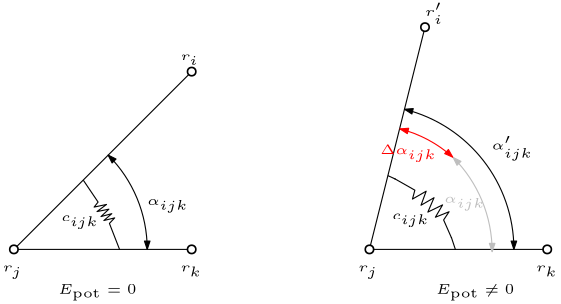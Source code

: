 <?xml version="1.0"?>
<!DOCTYPE ipe SYSTEM "ipe.dtd">
<ipe version="70218" creator="Ipe 7.2.24">
<info created="D:20240702142419" modified="D:20240702144422"/>
<ipestyle name="basic">
<symbol name="arrow/arc(spx)">
<path stroke="sym-stroke" fill="sym-stroke" pen="sym-pen">
0 0 m
-1 0.333 l
-1 -0.333 l
h
</path>
</symbol>
<symbol name="arrow/farc(spx)">
<path stroke="sym-stroke" fill="white" pen="sym-pen">
0 0 m
-1 0.333 l
-1 -0.333 l
h
</path>
</symbol>
<symbol name="arrow/ptarc(spx)">
<path stroke="sym-stroke" fill="sym-stroke" pen="sym-pen">
0 0 m
-1 0.333 l
-0.8 0 l
-1 -0.333 l
h
</path>
</symbol>
<symbol name="arrow/fptarc(spx)">
<path stroke="sym-stroke" fill="white" pen="sym-pen">
0 0 m
-1 0.333 l
-0.8 0 l
-1 -0.333 l
h
</path>
</symbol>
<symbol name="mark/circle(sx)" transformations="translations">
<path fill="sym-stroke">
0.6 0 0 0.6 0 0 e
0.4 0 0 0.4 0 0 e
</path>
</symbol>
<symbol name="mark/disk(sx)" transformations="translations">
<path fill="sym-stroke">
0.6 0 0 0.6 0 0 e
</path>
</symbol>
<symbol name="mark/fdisk(sfx)" transformations="translations">
<group>
<path fill="sym-fill">
0.5 0 0 0.5 0 0 e
</path>
<path fill="sym-stroke" fillrule="eofill">
0.6 0 0 0.6 0 0 e
0.4 0 0 0.4 0 0 e
</path>
</group>
</symbol>
<symbol name="mark/box(sx)" transformations="translations">
<path fill="sym-stroke" fillrule="eofill">
-0.6 -0.6 m
0.6 -0.6 l
0.6 0.6 l
-0.6 0.6 l
h
-0.4 -0.4 m
0.4 -0.4 l
0.4 0.4 l
-0.4 0.4 l
h
</path>
</symbol>
<symbol name="mark/square(sx)" transformations="translations">
<path fill="sym-stroke">
-0.6 -0.6 m
0.6 -0.6 l
0.6 0.6 l
-0.6 0.6 l
h
</path>
</symbol>
<symbol name="mark/fsquare(sfx)" transformations="translations">
<group>
<path fill="sym-fill">
-0.5 -0.5 m
0.5 -0.5 l
0.5 0.5 l
-0.5 0.5 l
h
</path>
<path fill="sym-stroke" fillrule="eofill">
-0.6 -0.6 m
0.6 -0.6 l
0.6 0.6 l
-0.6 0.6 l
h
-0.4 -0.4 m
0.4 -0.4 l
0.4 0.4 l
-0.4 0.4 l
h
</path>
</group>
</symbol>
<symbol name="mark/cross(sx)" transformations="translations">
<group>
<path fill="sym-stroke">
-0.43 -0.57 m
0.57 0.43 l
0.43 0.57 l
-0.57 -0.43 l
h
</path>
<path fill="sym-stroke">
-0.43 0.57 m
0.57 -0.43 l
0.43 -0.57 l
-0.57 0.43 l
h
</path>
</group>
</symbol>
<symbol name="arrow/fnormal(spx)">
<path stroke="sym-stroke" fill="white" pen="sym-pen">
0 0 m
-1 0.333 l
-1 -0.333 l
h
</path>
</symbol>
<symbol name="arrow/pointed(spx)">
<path stroke="sym-stroke" fill="sym-stroke" pen="sym-pen">
0 0 m
-1 0.333 l
-0.8 0 l
-1 -0.333 l
h
</path>
</symbol>
<symbol name="arrow/fpointed(spx)">
<path stroke="sym-stroke" fill="white" pen="sym-pen">
0 0 m
-1 0.333 l
-0.8 0 l
-1 -0.333 l
h
</path>
</symbol>
<symbol name="arrow/linear(spx)">
<path stroke="sym-stroke" pen="sym-pen">
-1 0.333 m
0 0 l
-1 -0.333 l
</path>
</symbol>
<symbol name="arrow/fdouble(spx)">
<path stroke="sym-stroke" fill="white" pen="sym-pen">
0 0 m
-1 0.333 l
-1 -0.333 l
h
-1 0 m
-2 0.333 l
-2 -0.333 l
h
</path>
</symbol>
<symbol name="arrow/double(spx)">
<path stroke="sym-stroke" fill="sym-stroke" pen="sym-pen">
0 0 m
-1 0.333 l
-1 -0.333 l
h
-1 0 m
-2 0.333 l
-2 -0.333 l
h
</path>
</symbol>
<symbol name="arrow/mid-normal(spx)">
<path stroke="sym-stroke" fill="sym-stroke" pen="sym-pen">
0.5 0 m
-0.5 0.333 l
-0.5 -0.333 l
h
</path>
</symbol>
<symbol name="arrow/mid-fnormal(spx)">
<path stroke="sym-stroke" fill="white" pen="sym-pen">
0.5 0 m
-0.5 0.333 l
-0.5 -0.333 l
h
</path>
</symbol>
<symbol name="arrow/mid-pointed(spx)">
<path stroke="sym-stroke" fill="sym-stroke" pen="sym-pen">
0.5 0 m
-0.5 0.333 l
-0.3 0 l
-0.5 -0.333 l
h
</path>
</symbol>
<symbol name="arrow/mid-fpointed(spx)">
<path stroke="sym-stroke" fill="white" pen="sym-pen">
0.5 0 m
-0.5 0.333 l
-0.3 0 l
-0.5 -0.333 l
h
</path>
</symbol>
<symbol name="arrow/mid-double(spx)">
<path stroke="sym-stroke" fill="sym-stroke" pen="sym-pen">
1 0 m
0 0.333 l
0 -0.333 l
h
0 0 m
-1 0.333 l
-1 -0.333 l
h
</path>
</symbol>
<symbol name="arrow/mid-fdouble(spx)">
<path stroke="sym-stroke" fill="white" pen="sym-pen">
1 0 m
0 0.333 l
0 -0.333 l
h
0 0 m
-1 0.333 l
-1 -0.333 l
h
</path>
</symbol>
<anglesize name="22.5 deg" value="22.5"/>
<anglesize name="30 deg" value="30"/>
<anglesize name="45 deg" value="45"/>
<anglesize name="60 deg" value="60"/>
<anglesize name="90 deg" value="90"/>
<arrowsize name="large" value="10"/>
<arrowsize name="small" value="5"/>
<arrowsize name="tiny" value="3"/>
<color name="blue" value="0 0 1"/>
<color name="brown" value="0.647 0.165 0.165"/>
<color name="darkblue" value="0 0 0.545"/>
<color name="darkcyan" value="0 0.545 0.545"/>
<color name="darkgray" value="0.663"/>
<color name="darkgreen" value="0 0.392 0"/>
<color name="darkmagenta" value="0.545 0 0.545"/>
<color name="darkorange" value="1 0.549 0"/>
<color name="darkred" value="0.545 0 0"/>
<color name="gold" value="1 0.843 0"/>
<color name="gray" value="0.745"/>
<color name="green" value="0 1 0"/>
<color name="lightblue" value="0.678 0.847 0.902"/>
<color name="lightcyan" value="0.878 1 1"/>
<color name="lightgray" value="0.827"/>
<color name="lightgreen" value="0.565 0.933 0.565"/>
<color name="lightyellow" value="1 1 0.878"/>
<color name="navy" value="0 0 0.502"/>
<color name="orange" value="1 0.647 0"/>
<color name="pink" value="1 0.753 0.796"/>
<color name="purple" value="0.627 0.125 0.941"/>
<color name="red" value="1 0 0"/>
<color name="seagreen" value="0.18 0.545 0.341"/>
<color name="turquoise" value="0.251 0.878 0.816"/>
<color name="violet" value="0.933 0.51 0.933"/>
<color name="yellow" value="1 1 0"/>
<dashstyle name="dash dot dotted" value="[4 2 1 2 1 2] 0"/>
<dashstyle name="dash dotted" value="[4 2 1 2] 0"/>
<dashstyle name="dashed" value="[4] 0"/>
<dashstyle name="dotted" value="[1 3] 0"/>
<gridsize name="10 pts (~3.5 mm)" value="10"/>
<gridsize name="14 pts (~5 mm)" value="14"/>
<gridsize name="16 pts (~6 mm)" value="16"/>
<gridsize name="20 pts (~7 mm)" value="20"/>
<gridsize name="28 pts (~10 mm)" value="28"/>
<gridsize name="32 pts (~12 mm)" value="32"/>
<gridsize name="4 pts" value="4"/>
<gridsize name="56 pts (~20 mm)" value="56"/>
<gridsize name="8 pts (~3 mm)" value="8"/>
<opacity name="10%" value="0.1"/>
<opacity name="30%" value="0.3"/>
<opacity name="50%" value="0.5"/>
<opacity name="75%" value="0.75"/>
<pen name="fat" value="1.2"/>
<pen name="heavier" value="0.8"/>
<pen name="ultrafat" value="2"/>
<symbolsize name="large" value="5"/>
<symbolsize name="small" value="2"/>
<symbolsize name="tiny" value="1.1"/>
<textsize name="Huge" value="\Huge"/>
<textsize name="LARGE" value="\LARGE"/>
<textsize name="Large" value="\Large"/>
<textsize name="footnote" value="\footnotesize"/>
<textsize name="huge" value="\huge"/>
<textsize name="large" value="\large"/>
<textsize name="small" value="\small"/>
<textsize name="tiny" value="\tiny"/>
<textstyle name="center" begin="\begin{center}" end="\end{center}"/>
<textstyle name="item" begin="\begin{itemize}\item{}" end="\end{itemize}"/>
<textstyle name="itemize" begin="\begin{itemize}" end="\end{itemize}"/>
<tiling name="falling" angle="-60" step="4" width="1"/>
<tiling name="rising" angle="30" step="4" width="1"/>
</ipestyle>
<page>
<layer name="alpha"/>
<view layers="alpha" active="alpha"/>
<path layer="alpha" stroke="black">
192 576 m
128 512 l
192 512 l
</path>
<path stroke="black" arrow="normal/tiny" rarrow="normal/tiny">
176 512 m
48 0 0 48 128 512 161.941 545.941 a
</path>
<text transformations="translations" pos="176 528" stroke="black" type="label" width="14.786" height="2.147" depth="2.71" valign="baseline" size="tiny" style="math">\alpha_{ijk}</text>
<use name="mark/fdisk(sfx)" pos="128 512" size="normal" stroke="black"/>
<use name="mark/fdisk(sfx)" pos="192 576" size="normal" stroke="black"/>
<use name="mark/fdisk(sfx)" pos="192 512" size="normal" stroke="black"/>
<text matrix="1 0 0 1 -4 -8" transformations="translations" pos="128 512" stroke="black" type="label" width="7.066" height="2.147" depth="2.57" valign="baseline" size="tiny" style="math">r_{j}</text>
<text matrix="1 0 0 1 -4 -8" transformations="translations" pos="192 512" stroke="black" type="label" width="7.699" height="2.148" depth="1.74" valign="baseline" size="tiny" style="math">r_{k}</text>
<text matrix="1 0 0 1 -4 4" transformations="translations" pos="192 576" stroke="black" type="label" width="6.5" height="2.149" depth="1.6" valign="baseline" size="tiny" style="math">r_{i}</text>
<text matrix="1 0 0 1 0 16" transformations="translations" pos="144 480" stroke="black" type="label" width="28.096" height="3.411" depth="2.31" valign="baseline" size="tiny" style="math">E_{\mathrm{pot}} =  0</text>
<path stroke="black">
256 512 m
320 512 l
</path>
<use name="mark/fdisk(sfx)" pos="320 512" size="normal" stroke="black" fill="white"/>
<text matrix="1 0 0 1 4 20" transformations="translations" pos="272 576" stroke="black" type="label" width="6.5" height="4.781" depth="2.9" valign="baseline" size="tiny" style="math">r_{i}&apos;</text>
<text matrix="1 0 0 1 -4 -8" transformations="translations" pos="256 512" stroke="black" type="label" width="7.066" height="2.147" depth="2.57" valign="baseline" size="tiny" style="math">r_{j}</text>
<text matrix="1 0 0 1 -4 -8" transformations="translations" pos="320 512" stroke="black" type="label" width="7.699" height="2.148" depth="1.74" valign="baseline" size="tiny" style="math">r_{k}</text>
<text matrix="1 0 0 1 20 12" transformations="translations" pos="280 536" stroke="black" type="label" width="14.786" height="4.779" depth="4.01" valign="baseline" size="tiny" style="math">\alpha_{ijk}&apos;</text>
<text matrix="1 0 0 1 0 4" transformations="translations" pos="280 492" stroke="black" type="label" width="28.096" height="3.466" depth="2.31" valign="baseline" size="tiny" style="math">E_{\mathrm{pot}} \neq 0</text>
<text matrix="1 0 0 1 -8.03078 -0.588648" transformations="translations" pos="272.155 523.388" stroke="black" type="label" width="13.472" height="2.147" depth="2.71" valign="baseline" size="tiny" style="math">c_{ijk}</text>
<path stroke="black">
152.996 536.908 m
158.308 529.035 l
156.885 527.232 l
161.344 528.181 l
157.929 525.62 l
162.197 526.473 l
159.352 523.817 l
163.241 524.861 l
160.395 522.394 l
164.284 523.343 l
162.387 521.351 l
166.087 511.865 l
166.087 511.865 l
</path>
<text matrix="1 0 0 1 -17.17 0.474309" transformations="translations" pos="162.197 521.636" stroke="black" type="label" width="13.472" height="2.147" depth="2.71" valign="baseline" size="tiny" style="math">c_{ijk}</text>
<path matrix="1 0 0 1 3.52231 4.00262" stroke="black">
261.432 533.506 m
268.826 529.316 l
267.963 526.112 l
272.893 528.946 l
271.044 523.893 l
275.727 526.604 l
273.509 521.428 l
278.808 524.016 l
276.22 519.58 l
281.15 521.552 l
279.178 518.594 l
282.049 512.075 l
</path>
<path stroke="black">
285.47 516.414 m
286.984 511.828 l
</path>
<path stroke="black">
265.439 537.267 m
262.627 538.565 l
</path>
<path stroke="black" arrow="normal/tiny" rarrow="normal/tiny">
308 512 m
52 0 0 52 256 512 268.612 562.447 a
</path>
<path stroke="black">
256 512 m
276 592 l
276 592 l
</path>
<use name="mark/fdisk(sfx)" pos="256 512" size="normal" stroke="black" fill="white"/>
<use name="mark/fdisk(sfx)" pos="276 592" size="normal" stroke="black" fill="white"/>
<path matrix="1 0 0 1 124.175 -0.831497" stroke="gray" arrow="normal/tiny" rarrow="normal/tiny">
176 512 m
48 0 0 48 128 512 161.941 545.941 a
</path>
<path stroke="red" arrow="normal/tiny" rarrow="normal/tiny">
285.984 545.211 m
44.7439 0 0 44.7439 256 512 266.971 555.378 a
</path>
<text matrix="1 0 0 1 -18.5722 -4.00262" transformations="translations" pos="278.472 550.229" stroke="red" type="label" width="20.252" height="3.388" depth="2.71" valign="baseline" size="tiny" style="math">\Delta \alpha_{ijk}</text>
<text matrix="1 0 0 1 -14.4094 0.96063" transformations="translations" pos="297.365 527.815" stroke="gray" type="label" width="14.786" height="2.147" depth="2.71" valign="baseline" size="tiny" style="math">\alpha_{ijk}</text>
</page>
</ipe>

